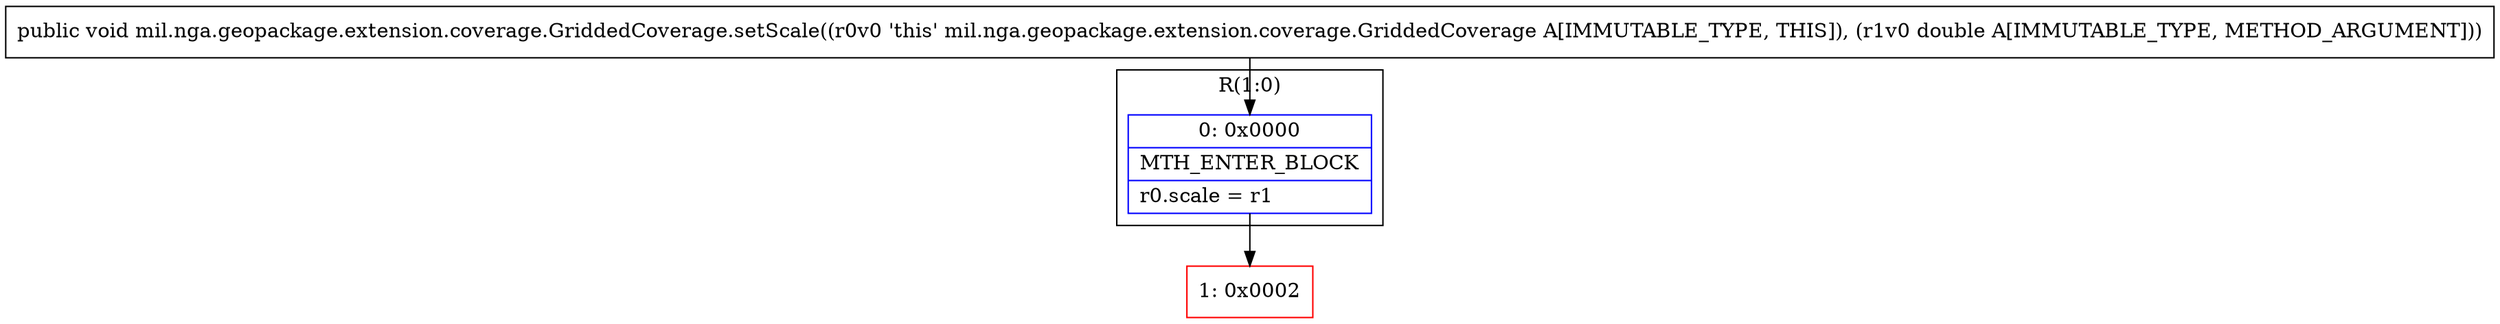 digraph "CFG formil.nga.geopackage.extension.coverage.GriddedCoverage.setScale(D)V" {
subgraph cluster_Region_1566804541 {
label = "R(1:0)";
node [shape=record,color=blue];
Node_0 [shape=record,label="{0\:\ 0x0000|MTH_ENTER_BLOCK\l|r0.scale = r1\l}"];
}
Node_1 [shape=record,color=red,label="{1\:\ 0x0002}"];
MethodNode[shape=record,label="{public void mil.nga.geopackage.extension.coverage.GriddedCoverage.setScale((r0v0 'this' mil.nga.geopackage.extension.coverage.GriddedCoverage A[IMMUTABLE_TYPE, THIS]), (r1v0 double A[IMMUTABLE_TYPE, METHOD_ARGUMENT])) }"];
MethodNode -> Node_0;
Node_0 -> Node_1;
}

